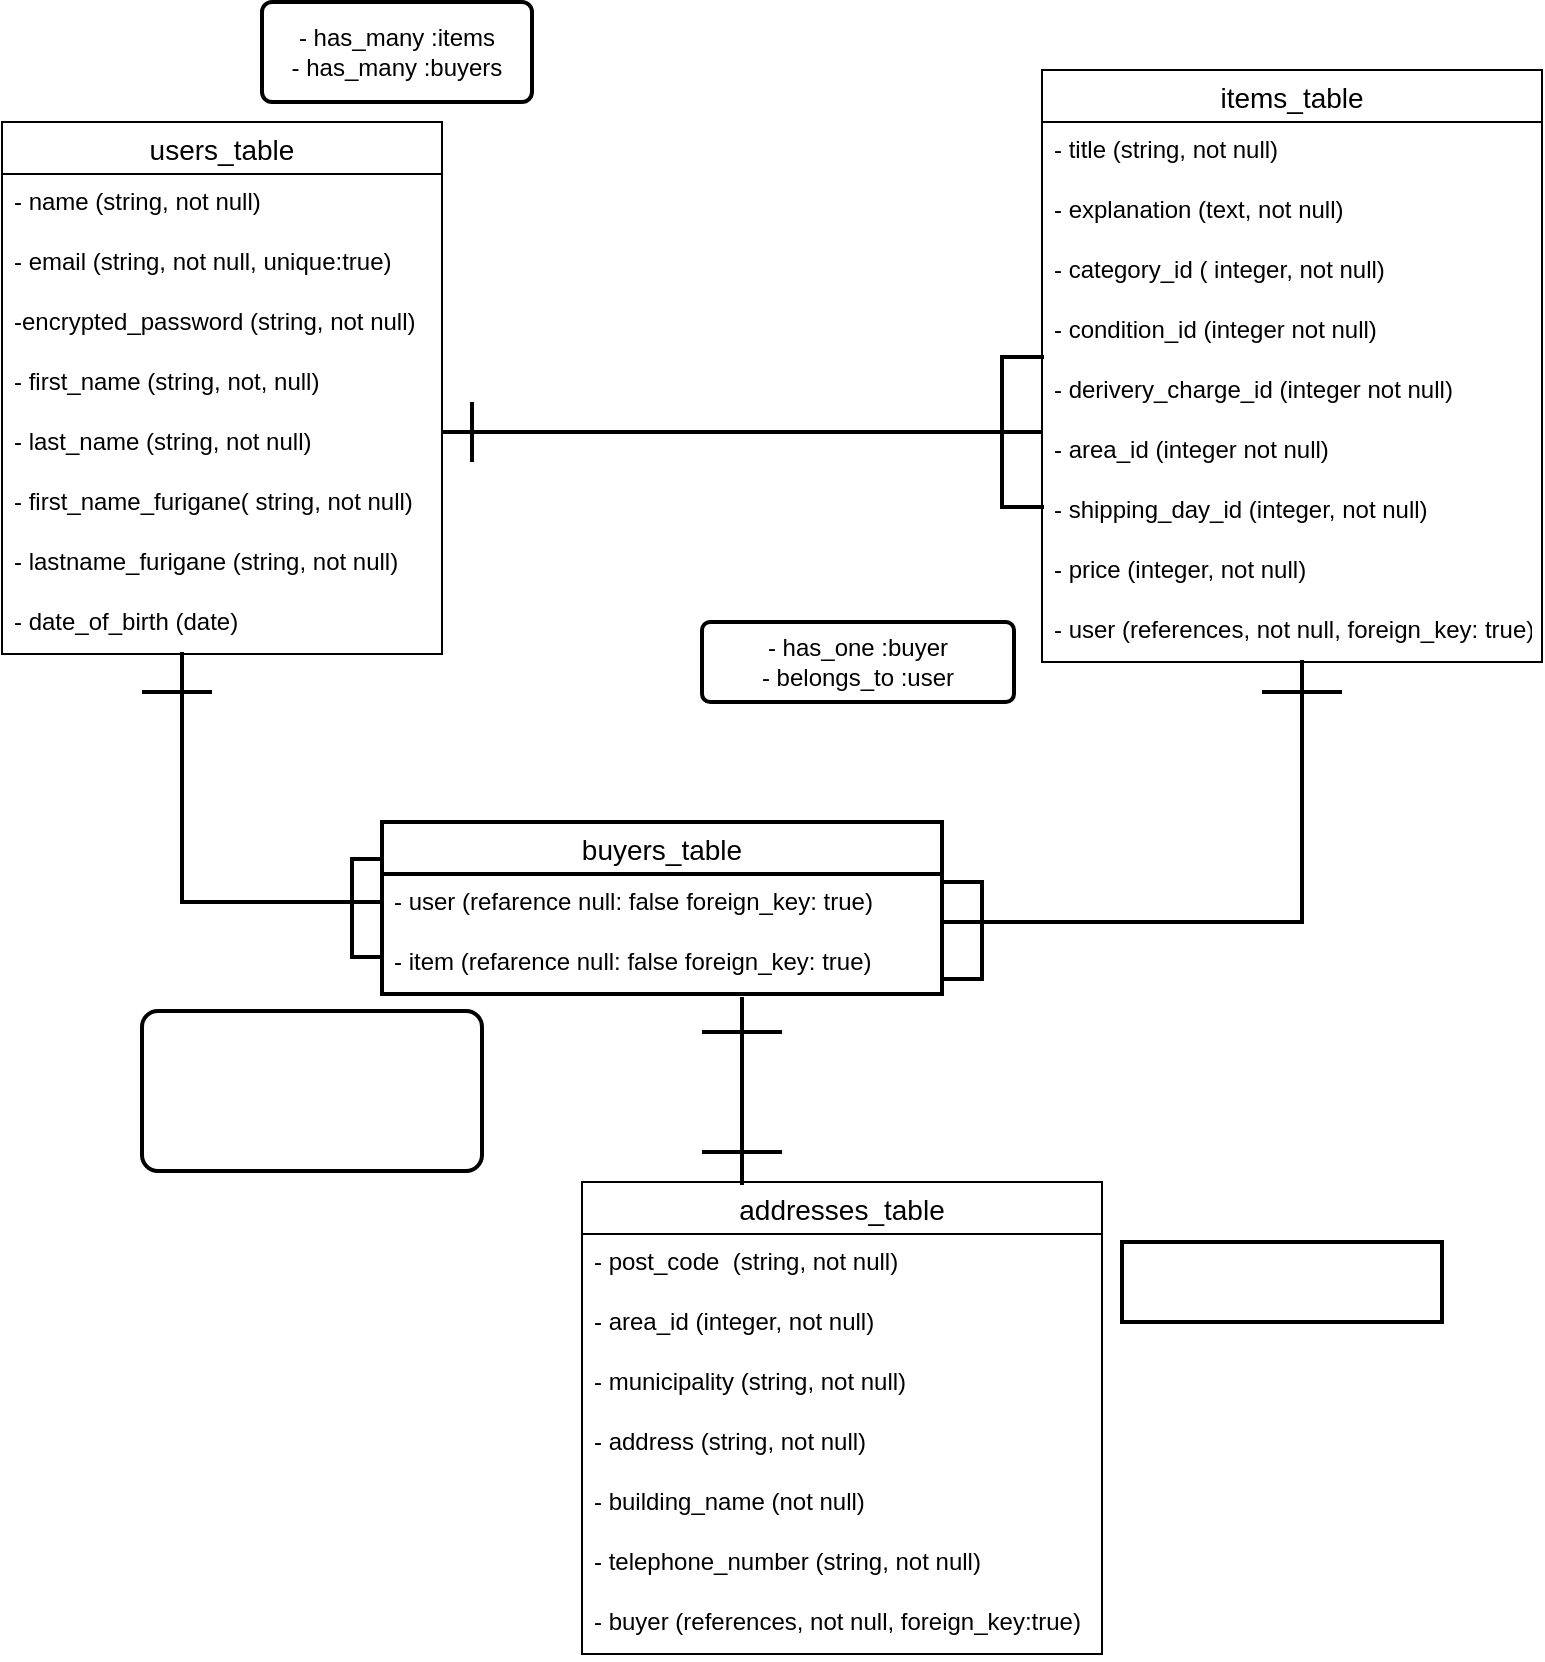 <mxfile>
    <diagram id="7UEtPCBqrUmc4N7qwaTi" name="ページ1">
        <mxGraphModel dx="726" dy="1849" grid="1" gridSize="10" guides="1" tooltips="1" connect="1" arrows="1" fold="1" page="1" pageScale="1" pageWidth="827" pageHeight="1169" math="0" shadow="0">
            <root>
                <mxCell id="0"/>
                <mxCell id="1" parent="0"/>
                <mxCell id="2" value="users_table" style="swimlane;fontStyle=0;childLayout=stackLayout;horizontal=1;startSize=26;horizontalStack=0;resizeParent=1;resizeParentMax=0;resizeLast=0;collapsible=1;marginBottom=0;align=center;fontSize=14;" vertex="1" parent="1">
                    <mxGeometry x="70" y="60" width="220" height="266" as="geometry"/>
                </mxCell>
                <mxCell id="3" value="- name (string, not null)" style="text;strokeColor=none;fillColor=none;spacingLeft=4;spacingRight=4;overflow=hidden;rotatable=0;points=[[0,0.5],[1,0.5]];portConstraint=eastwest;fontSize=12;" vertex="1" parent="2">
                    <mxGeometry y="26" width="220" height="30" as="geometry"/>
                </mxCell>
                <mxCell id="4" value="- email (string, not null, unique:true)" style="text;strokeColor=none;fillColor=none;spacingLeft=4;spacingRight=4;overflow=hidden;rotatable=0;points=[[0,0.5],[1,0.5]];portConstraint=eastwest;fontSize=12;" vertex="1" parent="2">
                    <mxGeometry y="56" width="220" height="30" as="geometry"/>
                </mxCell>
                <mxCell id="60" value="-encrypted_password (string, not null)" style="text;strokeColor=none;fillColor=none;spacingLeft=4;spacingRight=4;overflow=hidden;rotatable=0;points=[[0,0.5],[1,0.5]];portConstraint=eastwest;fontSize=12;" vertex="1" parent="2">
                    <mxGeometry y="86" width="220" height="30" as="geometry"/>
                </mxCell>
                <mxCell id="61" value="- first_name (string, not, null)" style="text;strokeColor=none;fillColor=none;spacingLeft=4;spacingRight=4;overflow=hidden;rotatable=0;points=[[0,0.5],[1,0.5]];portConstraint=eastwest;fontSize=12;" vertex="1" parent="2">
                    <mxGeometry y="116" width="220" height="30" as="geometry"/>
                </mxCell>
                <mxCell id="62" value="- last_name (string, not null)" style="text;strokeColor=none;fillColor=none;spacingLeft=4;spacingRight=4;overflow=hidden;rotatable=0;points=[[0,0.5],[1,0.5]];portConstraint=eastwest;fontSize=12;" vertex="1" parent="2">
                    <mxGeometry y="146" width="220" height="30" as="geometry"/>
                </mxCell>
                <mxCell id="63" value="- first_name_furigane( string, not null)" style="text;strokeColor=none;fillColor=none;spacingLeft=4;spacingRight=4;overflow=hidden;rotatable=0;points=[[0,0.5],[1,0.5]];portConstraint=eastwest;fontSize=12;" vertex="1" parent="2">
                    <mxGeometry y="176" width="220" height="30" as="geometry"/>
                </mxCell>
                <mxCell id="64" value="- lastname_furigane (string, not null)" style="text;strokeColor=none;fillColor=none;spacingLeft=4;spacingRight=4;overflow=hidden;rotatable=0;points=[[0,0.5],[1,0.5]];portConstraint=eastwest;fontSize=12;" vertex="1" parent="2">
                    <mxGeometry y="206" width="220" height="30" as="geometry"/>
                </mxCell>
                <mxCell id="5" value="- date_of_birth (date)" style="text;strokeColor=none;fillColor=none;spacingLeft=4;spacingRight=4;overflow=hidden;rotatable=0;points=[[0,0.5],[1,0.5]];portConstraint=eastwest;fontSize=12;" vertex="1" parent="2">
                    <mxGeometry y="236" width="220" height="30" as="geometry"/>
                </mxCell>
                <mxCell id="6" value="items_table" style="swimlane;fontStyle=0;childLayout=stackLayout;horizontal=1;startSize=26;horizontalStack=0;resizeParent=1;resizeParentMax=0;resizeLast=0;collapsible=1;marginBottom=0;align=center;fontSize=14;" vertex="1" parent="1">
                    <mxGeometry x="590" y="34" width="250" height="296" as="geometry"/>
                </mxCell>
                <mxCell id="8" value="- title (string, not null)" style="text;strokeColor=none;fillColor=none;spacingLeft=4;spacingRight=4;overflow=hidden;rotatable=0;points=[[0,0.5],[1,0.5]];portConstraint=eastwest;fontSize=12;" vertex="1" parent="6">
                    <mxGeometry y="26" width="250" height="30" as="geometry"/>
                </mxCell>
                <mxCell id="9" value="- explanation (text, not null)" style="text;strokeColor=none;fillColor=none;spacingLeft=4;spacingRight=4;overflow=hidden;rotatable=0;points=[[0,0.5],[1,0.5]];portConstraint=eastwest;fontSize=12;" vertex="1" parent="6">
                    <mxGeometry y="56" width="250" height="30" as="geometry"/>
                </mxCell>
                <mxCell id="10" value="- category_id ( integer, not null)" style="text;strokeColor=none;fillColor=none;spacingLeft=4;spacingRight=4;overflow=hidden;rotatable=0;points=[[0,0.5],[1,0.5]];portConstraint=eastwest;fontSize=12;" vertex="1" parent="6">
                    <mxGeometry y="86" width="250" height="30" as="geometry"/>
                </mxCell>
                <mxCell id="12" value="- condition_id (integer not null)" style="text;strokeColor=none;fillColor=none;spacingLeft=4;spacingRight=4;overflow=hidden;rotatable=0;points=[[0,0.5],[1,0.5]];portConstraint=eastwest;fontSize=12;" vertex="1" parent="6">
                    <mxGeometry y="116" width="250" height="30" as="geometry"/>
                </mxCell>
                <mxCell id="13" value="- derivery_charge_id (integer not null)" style="text;strokeColor=none;fillColor=none;spacingLeft=4;spacingRight=4;overflow=hidden;rotatable=0;points=[[0,0.5],[1,0.5]];portConstraint=eastwest;fontSize=12;" vertex="1" parent="6">
                    <mxGeometry y="146" width="250" height="30" as="geometry"/>
                </mxCell>
                <mxCell id="14" value="- area_id (integer not null)" style="text;strokeColor=none;fillColor=none;spacingLeft=4;spacingRight=4;overflow=hidden;rotatable=0;points=[[0,0.5],[1,0.5]];portConstraint=eastwest;fontSize=12;" vertex="1" parent="6">
                    <mxGeometry y="176" width="250" height="30" as="geometry"/>
                </mxCell>
                <mxCell id="15" value="- shipping_day_id (integer, not null)" style="text;strokeColor=none;fillColor=none;spacingLeft=4;spacingRight=4;overflow=hidden;rotatable=0;points=[[0,0.5],[1,0.5]];portConstraint=eastwest;fontSize=12;" vertex="1" parent="6">
                    <mxGeometry y="206" width="250" height="30" as="geometry"/>
                </mxCell>
                <mxCell id="16" value="- price (integer, not null)" style="text;strokeColor=none;fillColor=none;spacingLeft=4;spacingRight=4;overflow=hidden;rotatable=0;points=[[0,0.5],[1,0.5]];portConstraint=eastwest;fontSize=12;" vertex="1" parent="6">
                    <mxGeometry y="236" width="250" height="30" as="geometry"/>
                </mxCell>
                <mxCell id="17" value="- user (references, not null, foreign_key: true)" style="text;strokeColor=none;fillColor=none;spacingLeft=4;spacingRight=4;overflow=hidden;rotatable=0;points=[[0,0.5],[1,0.5]];portConstraint=eastwest;fontSize=12;" vertex="1" parent="6">
                    <mxGeometry y="266" width="250" height="30" as="geometry"/>
                </mxCell>
                <mxCell id="20" value="addresses_table" style="swimlane;fontStyle=0;childLayout=stackLayout;horizontal=1;startSize=26;horizontalStack=0;resizeParent=1;resizeParentMax=0;resizeLast=0;collapsible=1;marginBottom=0;align=center;fontSize=14;gradientColor=none;" vertex="1" parent="1">
                    <mxGeometry x="360" y="590" width="260" height="236" as="geometry"/>
                </mxCell>
                <mxCell id="50" value="- post_code  (string, not null)" style="text;strokeColor=none;fillColor=none;spacingLeft=4;spacingRight=4;overflow=hidden;rotatable=0;points=[[0,0.5],[1,0.5]];portConstraint=eastwest;fontSize=12;" vertex="1" parent="20">
                    <mxGeometry y="26" width="260" height="30" as="geometry"/>
                </mxCell>
                <mxCell id="52" value="- area_id (integer, not null)" style="text;strokeColor=none;fillColor=none;spacingLeft=4;spacingRight=4;overflow=hidden;rotatable=0;points=[[0,0.5],[1,0.5]];portConstraint=eastwest;fontSize=12;" vertex="1" parent="20">
                    <mxGeometry y="56" width="260" height="30" as="geometry"/>
                </mxCell>
                <mxCell id="51" value="- municipality (string, not null)" style="text;strokeColor=none;fillColor=none;spacingLeft=4;spacingRight=4;overflow=hidden;rotatable=0;points=[[0,0.5],[1,0.5]];portConstraint=eastwest;fontSize=12;" vertex="1" parent="20">
                    <mxGeometry y="86" width="260" height="30" as="geometry"/>
                </mxCell>
                <mxCell id="53" value="- address (string, not null)" style="text;strokeColor=none;fillColor=none;spacingLeft=4;spacingRight=4;overflow=hidden;rotatable=0;points=[[0,0.5],[1,0.5]];portConstraint=eastwest;fontSize=12;" vertex="1" parent="20">
                    <mxGeometry y="116" width="260" height="30" as="geometry"/>
                </mxCell>
                <mxCell id="54" value="- building_name (not null)" style="text;strokeColor=none;fillColor=none;spacingLeft=4;spacingRight=4;overflow=hidden;rotatable=0;points=[[0,0.5],[1,0.5]];portConstraint=eastwest;fontSize=12;" vertex="1" parent="20">
                    <mxGeometry y="146" width="260" height="30" as="geometry"/>
                </mxCell>
                <mxCell id="59" value="- telephone_number (string, not null)" style="text;strokeColor=none;fillColor=none;spacingLeft=4;spacingRight=4;overflow=hidden;rotatable=0;points=[[0,0.5],[1,0.5]];portConstraint=eastwest;fontSize=12;" vertex="1" parent="20">
                    <mxGeometry y="176" width="260" height="30" as="geometry"/>
                </mxCell>
                <mxCell id="55" value="- buyer (references, not null, foreign_key:true)" style="text;strokeColor=none;fillColor=none;spacingLeft=4;spacingRight=4;overflow=hidden;rotatable=0;points=[[0,0.5],[1,0.5]];portConstraint=eastwest;fontSize=12;" vertex="1" parent="20">
                    <mxGeometry y="206" width="260" height="30" as="geometry"/>
                </mxCell>
                <mxCell id="33" value="" style="line;strokeWidth=2;html=1;gradientColor=none;" vertex="1" parent="1">
                    <mxGeometry x="290" y="210" width="300" height="10" as="geometry"/>
                </mxCell>
                <mxCell id="34" value="" style="line;strokeWidth=2;direction=south;html=1;perimeter=backbonePerimeter;points=[];outlineConnect=0;gradientColor=none;" vertex="1" parent="1">
                    <mxGeometry x="300" y="200" width="10" height="30" as="geometry"/>
                </mxCell>
                <mxCell id="35" value="" style="shape=partialRectangle;whiteSpace=wrap;html=1;bottom=1;right=1;left=1;top=0;fillColor=none;routingCenterX=-0.5;strokeWidth=2;direction=south;" vertex="1" parent="1">
                    <mxGeometry x="570" y="177.5" width="20" height="75" as="geometry"/>
                </mxCell>
                <mxCell id="39" value="" style="shape=partialRectangle;whiteSpace=wrap;html=1;bottom=0;right=0;fillColor=none;strokeWidth=2;direction=west;" vertex="1" parent="1">
                    <mxGeometry x="540" y="330" width="180" height="130" as="geometry"/>
                </mxCell>
                <mxCell id="40" value="" style="shape=partialRectangle;whiteSpace=wrap;html=1;bottom=1;right=1;left=1;top=0;fillColor=none;routingCenterX=-0.5;strokeWidth=2;direction=north;" vertex="1" parent="1">
                    <mxGeometry x="540" y="440" width="20" height="48.5" as="geometry"/>
                </mxCell>
                <mxCell id="41" value="" style="line;strokeWidth=2;html=1;perimeter=backbonePerimeter;points=[];outlineConnect=0;gradientColor=none;" vertex="1" parent="1">
                    <mxGeometry x="700" y="340" width="40" height="10" as="geometry"/>
                </mxCell>
                <mxCell id="42" value="buyers_table" style="swimlane;fontStyle=0;childLayout=stackLayout;horizontal=1;startSize=26;horizontalStack=0;resizeParent=1;resizeParentMax=0;resizeLast=0;collapsible=1;marginBottom=0;align=center;fontSize=14;strokeWidth=2;gradientColor=none;" vertex="1" parent="1">
                    <mxGeometry x="260" y="410" width="280" height="86" as="geometry"/>
                </mxCell>
                <mxCell id="43" value="- user (refarence null: false foreign_key: true)" style="text;strokeColor=none;fillColor=none;spacingLeft=4;spacingRight=4;overflow=hidden;rotatable=0;points=[[0,0.5],[1,0.5]];portConstraint=eastwest;fontSize=12;" vertex="1" parent="42">
                    <mxGeometry y="26" width="280" height="30" as="geometry"/>
                </mxCell>
                <mxCell id="44" value="- item (refarence null: false foreign_key: true)" style="text;strokeColor=none;fillColor=none;spacingLeft=4;spacingRight=4;overflow=hidden;rotatable=0;points=[[0,0.5],[1,0.5]];portConstraint=eastwest;fontSize=12;" vertex="1" parent="42">
                    <mxGeometry y="56" width="280" height="30" as="geometry"/>
                </mxCell>
                <mxCell id="Awa3EoK_wP8j01WleWBO-67" value="- has_many :items&lt;br&gt;- has_many :buyers" style="rounded=1;arcSize=10;whiteSpace=wrap;html=1;align=center;strokeWidth=2;fillColor=none;gradientColor=none;" vertex="1" parent="1">
                    <mxGeometry x="200" width="135" height="50" as="geometry"/>
                </mxCell>
                <mxCell id="Awa3EoK_wP8j01WleWBO-69" value="- has_one :buyer&lt;br&gt;- belongs_to :user" style="rounded=1;arcSize=10;whiteSpace=wrap;html=1;align=center;strokeWidth=2;fillColor=none;gradientColor=none;" vertex="1" parent="1">
                    <mxGeometry x="420" y="310" width="156" height="40" as="geometry"/>
                </mxCell>
                <mxCell id="Awa3EoK_wP8j01WleWBO-70" value="" style="shape=partialRectangle;whiteSpace=wrap;html=1;bottom=0;right=0;fillColor=none;strokeWidth=2;direction=north;" vertex="1" parent="1">
                    <mxGeometry x="160" y="326" width="100" height="124" as="geometry"/>
                </mxCell>
                <mxCell id="Awa3EoK_wP8j01WleWBO-71" value="" style="shape=partialRectangle;whiteSpace=wrap;html=1;bottom=1;right=1;left=1;top=0;fillColor=none;routingCenterX=-0.5;strokeWidth=2;direction=south;" vertex="1" parent="1">
                    <mxGeometry x="245" y="428.5" width="15" height="49" as="geometry"/>
                </mxCell>
                <mxCell id="Awa3EoK_wP8j01WleWBO-72" value="" style="line;strokeWidth=2;html=1;perimeter=backbonePerimeter;points=[];outlineConnect=0;fillColor=none;gradientColor=none;" vertex="1" parent="1">
                    <mxGeometry x="140" y="340" width="35" height="10" as="geometry"/>
                </mxCell>
                <mxCell id="Awa3EoK_wP8j01WleWBO-73" value="&lt;div style=&quot;font-family: &amp;#34;menlo&amp;#34; , &amp;#34;monaco&amp;#34; , &amp;#34;courier new&amp;#34; , monospace ; line-height: 18px&quot;&gt;&lt;div&gt;&lt;font color=&quot;#ffffff&quot;&gt;- belongs_to :user&lt;/font&gt;&lt;/div&gt;&lt;div&gt;&lt;font color=&quot;#ffffff&quot;&gt;- belongs_to :item&lt;/font&gt;&lt;/div&gt;&lt;div&gt;&lt;font color=&quot;#ffffff&quot;&gt;- has_one :adrress&lt;/font&gt;&lt;/div&gt;&lt;/div&gt;" style="rounded=1;arcSize=10;whiteSpace=wrap;html=1;align=center;strokeWidth=2;fillColor=none;gradientColor=none;" vertex="1" parent="1">
                    <mxGeometry x="140" y="504.5" width="170" height="80" as="geometry"/>
                </mxCell>
                <mxCell id="Awa3EoK_wP8j01WleWBO-75" value="" style="line;strokeWidth=2;direction=south;html=1;fillColor=none;gradientColor=none;" vertex="1" parent="1">
                    <mxGeometry x="435" y="497.5" width="10" height="94" as="geometry"/>
                </mxCell>
                <mxCell id="Awa3EoK_wP8j01WleWBO-77" value="" style="line;strokeWidth=2;html=1;perimeter=backbonePerimeter;points=[];outlineConnect=0;fillColor=none;gradientColor=none;" vertex="1" parent="1">
                    <mxGeometry x="420" y="510" width="40" height="10" as="geometry"/>
                </mxCell>
                <mxCell id="Awa3EoK_wP8j01WleWBO-79" value="&lt;div style=&quot;font-family: &amp;#34;menlo&amp;#34; , &amp;#34;monaco&amp;#34; , &amp;#34;courier new&amp;#34; , monospace ; line-height: 18px&quot;&gt;&lt;font color=&quot;#ffffff&quot;&gt;- belongs_to :buyer&lt;/font&gt;&lt;/div&gt;" style="whiteSpace=wrap;html=1;align=center;strokeWidth=2;fillColor=none;gradientColor=none;" vertex="1" parent="1">
                    <mxGeometry x="630" y="620" width="160" height="40" as="geometry"/>
                </mxCell>
                <mxCell id="Awa3EoK_wP8j01WleWBO-80" value="" style="line;strokeWidth=2;html=1;perimeter=backbonePerimeter;points=[];outlineConnect=0;fillColor=none;gradientColor=none;" vertex="1" parent="1">
                    <mxGeometry x="420" y="570" width="40" height="10" as="geometry"/>
                </mxCell>
            </root>
        </mxGraphModel>
    </diagram>
</mxfile>